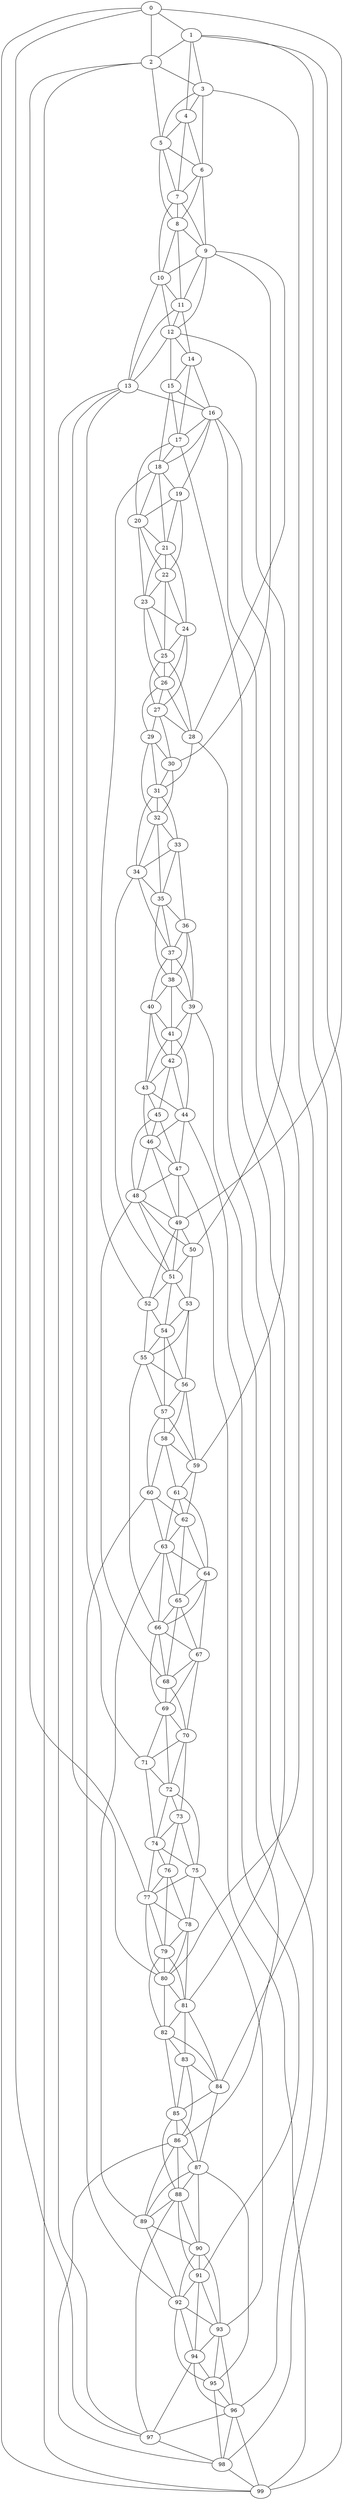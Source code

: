 strict graph "watts_strogatz_graph(100,6,0.1)" {
0;
1;
2;
3;
4;
5;
6;
7;
8;
9;
10;
11;
12;
13;
14;
15;
16;
17;
18;
19;
20;
21;
22;
23;
24;
25;
26;
27;
28;
29;
30;
31;
32;
33;
34;
35;
36;
37;
38;
39;
40;
41;
42;
43;
44;
45;
46;
47;
48;
49;
50;
51;
52;
53;
54;
55;
56;
57;
58;
59;
60;
61;
62;
63;
64;
65;
66;
67;
68;
69;
70;
71;
72;
73;
74;
75;
76;
77;
78;
79;
80;
81;
82;
83;
84;
85;
86;
87;
88;
89;
90;
91;
92;
93;
94;
95;
96;
97;
98;
99;
0 -- 1  [is_available=True, prob="0.947963915046"];
0 -- 2  [is_available=True, prob="0.33514507592"];
0 -- 97  [is_available=True, prob="1.0"];
0 -- 49  [is_available=True, prob="1.0"];
0 -- 99  [is_available=True, prob="0.166806787551"];
1 -- 2  [is_available=True, prob="0.985261071343"];
1 -- 99  [is_available=True, prob="0.669681004385"];
1 -- 4  [is_available=True, prob="0.0992281971409"];
1 -- 98  [is_available=True, prob="0.211926501583"];
1 -- 3  [is_available=True, prob="0.749541421039"];
2 -- 3  [is_available=True, prob="0.205275936754"];
2 -- 5  [is_available=True, prob="0.808664391966"];
2 -- 77  [is_available=True, prob="0.86208167921"];
2 -- 99  [is_available=True, prob="0.926264113873"];
3 -- 4  [is_available=True, prob="0.215038411168"];
3 -- 5  [is_available=True, prob="0.235180327491"];
3 -- 6  [is_available=True, prob="0.220654714376"];
3 -- 84  [is_available=True, prob="1.0"];
4 -- 5  [is_available=True, prob="1.0"];
4 -- 6  [is_available=True, prob="0.20425351021"];
4 -- 7  [is_available=True, prob="1.0"];
5 -- 6  [is_available=True, prob="0.180555707694"];
5 -- 7  [is_available=True, prob="0.446808785333"];
5 -- 8  [is_available=True, prob="0.0271333746732"];
6 -- 7  [is_available=True, prob="0.163762323695"];
6 -- 8  [is_available=True, prob="0.389121364013"];
6 -- 9  [is_available=True, prob="0.711307037914"];
7 -- 8  [is_available=True, prob="0.76806871758"];
7 -- 9  [is_available=True, prob="1.0"];
7 -- 10  [is_available=True, prob="0.854284813234"];
8 -- 9  [is_available=True, prob="0.0632927971544"];
8 -- 10  [is_available=True, prob="1.0"];
8 -- 11  [is_available=True, prob="0.534808267044"];
9 -- 10  [is_available=True, prob="0.0151435349317"];
9 -- 11  [is_available=True, prob="0.441220805678"];
9 -- 12  [is_available=True, prob="0.0473434953108"];
9 -- 28  [is_available=True, prob="0.907568072471"];
9 -- 30  [is_available=True, prob="0.161186323363"];
10 -- 11  [is_available=True, prob="1.0"];
10 -- 12  [is_available=True, prob="0.25365039733"];
10 -- 13  [is_available=True, prob="1.0"];
11 -- 12  [is_available=True, prob="1.0"];
11 -- 13  [is_available=True, prob="0.224801762121"];
11 -- 14  [is_available=True, prob="1.0"];
12 -- 13  [is_available=True, prob="1.0"];
12 -- 14  [is_available=True, prob="0.0192390106665"];
12 -- 15  [is_available=True, prob="0.361672006969"];
12 -- 50  [is_available=True, prob="0.844078462817"];
13 -- 80  [is_available=True, prob="0.62130495761"];
13 -- 97  [is_available=True, prob="0.656739259203"];
13 -- 16  [is_available=True, prob="0.52146971633"];
13 -- 71  [is_available=True, prob="0.773509885099"];
14 -- 15  [is_available=True, prob="0.739366804647"];
14 -- 16  [is_available=True, prob="0.981718011293"];
14 -- 17  [is_available=True, prob="1.0"];
15 -- 16  [is_available=True, prob="0.330419108215"];
15 -- 17  [is_available=True, prob="0.150706583227"];
15 -- 18  [is_available=True, prob="0.641501120396"];
16 -- 80  [is_available=True, prob="0.844437434774"];
16 -- 17  [is_available=True, prob="0.944893226972"];
16 -- 18  [is_available=True, prob="1.0"];
16 -- 19  [is_available=True, prob="1.0"];
16 -- 59  [is_available=True, prob="1.0"];
17 -- 81  [is_available=True, prob="0.00665643097855"];
17 -- 18  [is_available=True, prob="0.444807755751"];
17 -- 20  [is_available=True, prob="0.565347184536"];
18 -- 19  [is_available=True, prob="0.15572698439"];
18 -- 20  [is_available=True, prob="0.340809632923"];
18 -- 21  [is_available=True, prob="1.0"];
18 -- 52  [is_available=True, prob="0.420327512685"];
19 -- 20  [is_available=True, prob="1.0"];
19 -- 21  [is_available=True, prob="0.241989897591"];
19 -- 22  [is_available=True, prob="1.0"];
20 -- 21  [is_available=True, prob="0.678634090848"];
20 -- 22  [is_available=True, prob="0.829542833359"];
20 -- 23  [is_available=True, prob="1.0"];
21 -- 22  [is_available=True, prob="0.88309735786"];
21 -- 23  [is_available=True, prob="0.955807422316"];
21 -- 24  [is_available=True, prob="0.786057786159"];
22 -- 23  [is_available=True, prob="0.0204556632951"];
22 -- 24  [is_available=True, prob="0.233854009044"];
22 -- 25  [is_available=True, prob="0.759257411237"];
23 -- 24  [is_available=True, prob="1.0"];
23 -- 25  [is_available=True, prob="0.289997396476"];
23 -- 26  [is_available=True, prob="1.0"];
24 -- 25  [is_available=True, prob="1.0"];
24 -- 26  [is_available=True, prob="0.714204105311"];
24 -- 27  [is_available=True, prob="0.599081308855"];
25 -- 26  [is_available=True, prob="0.817716181742"];
25 -- 27  [is_available=True, prob="0.247235202668"];
25 -- 28  [is_available=True, prob="0.138007870139"];
26 -- 27  [is_available=True, prob="0.823227302582"];
26 -- 28  [is_available=True, prob="1.0"];
26 -- 29  [is_available=True, prob="0.288873572522"];
27 -- 28  [is_available=True, prob="0.829500445632"];
27 -- 29  [is_available=True, prob="0.877723503494"];
27 -- 30  [is_available=True, prob="0.738393540941"];
28 -- 96  [is_available=True, prob="1.0"];
28 -- 31  [is_available=True, prob="0.466552980493"];
29 -- 32  [is_available=True, prob="1.0"];
29 -- 30  [is_available=True, prob="0.378691075514"];
29 -- 31  [is_available=True, prob="0.0541323105349"];
30 -- 32  [is_available=True, prob="1.0"];
30 -- 31  [is_available=True, prob="1.0"];
31 -- 32  [is_available=True, prob="1.0"];
31 -- 33  [is_available=True, prob="0.826140998272"];
31 -- 34  [is_available=True, prob="1.0"];
32 -- 33  [is_available=True, prob="0.878260320303"];
32 -- 34  [is_available=True, prob="1.0"];
32 -- 35  [is_available=True, prob="1.0"];
33 -- 34  [is_available=True, prob="0.347833375518"];
33 -- 35  [is_available=True, prob="1.0"];
33 -- 36  [is_available=True, prob="0.683952296319"];
34 -- 35  [is_available=True, prob="0.190264330974"];
34 -- 37  [is_available=True, prob="0.065014332404"];
34 -- 51  [is_available=True, prob="0.225154907168"];
35 -- 36  [is_available=True, prob="0.300486994233"];
35 -- 37  [is_available=True, prob="0.207388936806"];
35 -- 38  [is_available=True, prob="0.892715805126"];
36 -- 37  [is_available=True, prob="0.515183286749"];
36 -- 38  [is_available=True, prob="0.820087143026"];
36 -- 39  [is_available=True, prob="1.0"];
37 -- 38  [is_available=True, prob="1.0"];
37 -- 39  [is_available=True, prob="0.385465908718"];
37 -- 40  [is_available=True, prob="1.0"];
38 -- 39  [is_available=True, prob="0.18236473315"];
38 -- 40  [is_available=True, prob="0.809909158324"];
38 -- 41  [is_available=True, prob="0.584725185185"];
39 -- 41  [is_available=True, prob="0.842114258083"];
39 -- 42  [is_available=True, prob="0.287170423122"];
39 -- 86  [is_available=True, prob="0.31163218894"];
40 -- 41  [is_available=True, prob="0.514640134686"];
40 -- 42  [is_available=True, prob="0.845402543341"];
40 -- 43  [is_available=True, prob="0.599007237045"];
41 -- 42  [is_available=True, prob="0.655832684542"];
41 -- 43  [is_available=True, prob="0.0847355409923"];
41 -- 44  [is_available=True, prob="1.0"];
42 -- 43  [is_available=True, prob="1.0"];
42 -- 44  [is_available=True, prob="0.756535549188"];
42 -- 45  [is_available=True, prob="1.0"];
43 -- 44  [is_available=True, prob="1.0"];
43 -- 45  [is_available=True, prob="0.461419991089"];
43 -- 46  [is_available=True, prob="0.386108734221"];
44 -- 46  [is_available=True, prob="0.934462345944"];
44 -- 47  [is_available=True, prob="0.55504233374"];
44 -- 91  [is_available=True, prob="1.0"];
45 -- 46  [is_available=True, prob="0.965876103792"];
45 -- 47  [is_available=True, prob="0.0613340831858"];
45 -- 48  [is_available=True, prob="0.359502473453"];
46 -- 47  [is_available=True, prob="0.850085689392"];
46 -- 48  [is_available=True, prob="0.801912984703"];
46 -- 49  [is_available=True, prob="0.572630917284"];
47 -- 99  [is_available=True, prob="1.0"];
47 -- 48  [is_available=True, prob="1.0"];
47 -- 49  [is_available=True, prob="0.580791124694"];
48 -- 68  [is_available=True, prob="0.544421202829"];
48 -- 49  [is_available=True, prob="0.826924897821"];
48 -- 50  [is_available=True, prob="0.445344341962"];
48 -- 51  [is_available=True, prob="0.157051700793"];
49 -- 50  [is_available=True, prob="0.426924297327"];
49 -- 51  [is_available=True, prob="1.0"];
49 -- 52  [is_available=True, prob="0.35671006197"];
50 -- 51  [is_available=True, prob="0.633410428157"];
50 -- 53  [is_available=True, prob="1.0"];
51 -- 52  [is_available=True, prob="0.331419147182"];
51 -- 53  [is_available=True, prob="0.295021971488"];
51 -- 54  [is_available=True, prob="0.862956885667"];
52 -- 54  [is_available=True, prob="0.546935321606"];
52 -- 55  [is_available=True, prob="1.0"];
53 -- 54  [is_available=True, prob="1.0"];
53 -- 55  [is_available=True, prob="0.834698915285"];
53 -- 56  [is_available=True, prob="0.454505970141"];
54 -- 55  [is_available=True, prob="0.626318472395"];
54 -- 56  [is_available=True, prob="0.72677499221"];
54 -- 57  [is_available=True, prob="0.358848205199"];
55 -- 66  [is_available=True, prob="1.0"];
55 -- 56  [is_available=True, prob="0.829861651248"];
55 -- 57  [is_available=True, prob="0.877706516267"];
56 -- 57  [is_available=True, prob="0.451240329602"];
56 -- 58  [is_available=True, prob="0.999852337538"];
56 -- 59  [is_available=True, prob="0.036767057502"];
57 -- 58  [is_available=True, prob="0.896041812647"];
57 -- 59  [is_available=True, prob="1.0"];
57 -- 60  [is_available=True, prob="0.619502440276"];
58 -- 59  [is_available=True, prob="0.554629033412"];
58 -- 60  [is_available=True, prob="0.49589519971"];
58 -- 61  [is_available=True, prob="0.721290684381"];
59 -- 61  [is_available=True, prob="0.191291004107"];
59 -- 62  [is_available=True, prob="0.180715286724"];
60 -- 92  [is_available=True, prob="0.778045084904"];
60 -- 62  [is_available=True, prob="0.660893378544"];
60 -- 63  [is_available=True, prob="0.895148016083"];
61 -- 64  [is_available=True, prob="0.967482172933"];
61 -- 62  [is_available=True, prob="0.575515667034"];
61 -- 63  [is_available=True, prob="0.885648083425"];
62 -- 64  [is_available=True, prob="0.157205464575"];
62 -- 65  [is_available=True, prob="0.141995461519"];
62 -- 63  [is_available=True, prob="0.287049415569"];
63 -- 64  [is_available=True, prob="0.905508696081"];
63 -- 65  [is_available=True, prob="0.160865420007"];
63 -- 66  [is_available=True, prob="0.48294530313"];
63 -- 89  [is_available=True, prob="0.245085346344"];
64 -- 65  [is_available=True, prob="1.0"];
64 -- 66  [is_available=True, prob="0.303473828469"];
64 -- 67  [is_available=True, prob="0.273101747164"];
65 -- 66  [is_available=True, prob="0.637702438418"];
65 -- 67  [is_available=True, prob="0.0682063208585"];
65 -- 68  [is_available=True, prob="1.0"];
66 -- 67  [is_available=True, prob="0.677176661731"];
66 -- 68  [is_available=True, prob="0.413757829729"];
66 -- 69  [is_available=True, prob="0.0951569203205"];
67 -- 68  [is_available=True, prob="0.292140443031"];
67 -- 69  [is_available=True, prob="1.0"];
67 -- 70  [is_available=True, prob="1.0"];
68 -- 69  [is_available=True, prob="0.735675379321"];
68 -- 70  [is_available=True, prob="0.390226196683"];
69 -- 70  [is_available=True, prob="0.88297352344"];
69 -- 71  [is_available=True, prob="1.0"];
69 -- 72  [is_available=True, prob="0.683474997971"];
70 -- 71  [is_available=True, prob="0.800350180207"];
70 -- 72  [is_available=True, prob="0.712838686425"];
70 -- 73  [is_available=True, prob="1.0"];
71 -- 72  [is_available=True, prob="0.357750690761"];
71 -- 74  [is_available=True, prob="0.841139893807"];
72 -- 73  [is_available=True, prob="0.57211900812"];
72 -- 74  [is_available=True, prob="0.306134345549"];
72 -- 75  [is_available=True, prob="0.0575633697757"];
73 -- 74  [is_available=True, prob="0.440763874696"];
73 -- 75  [is_available=True, prob="0.447939520517"];
73 -- 76  [is_available=True, prob="1.0"];
74 -- 75  [is_available=True, prob="0.936551601437"];
74 -- 76  [is_available=True, prob="0.221287895973"];
74 -- 77  [is_available=True, prob="0.943782376949"];
75 -- 77  [is_available=True, prob="0.73918453154"];
75 -- 78  [is_available=True, prob="0.446568471171"];
75 -- 93  [is_available=True, prob="0.942974016502"];
76 -- 77  [is_available=True, prob="0.718776885864"];
76 -- 78  [is_available=True, prob="0.843861294623"];
76 -- 79  [is_available=True, prob="0.593608767494"];
77 -- 78  [is_available=True, prob="0.492404419339"];
77 -- 79  [is_available=True, prob="0.0681471841987"];
77 -- 80  [is_available=True, prob="0.0689775090557"];
78 -- 79  [is_available=True, prob="1.0"];
78 -- 80  [is_available=True, prob="0.680796270767"];
78 -- 81  [is_available=True, prob="0.199970425507"];
79 -- 80  [is_available=True, prob="0.891584056071"];
79 -- 81  [is_available=True, prob="0.343734954922"];
79 -- 82  [is_available=True, prob="0.0804867522919"];
80 -- 81  [is_available=True, prob="0.555941053884"];
80 -- 82  [is_available=True, prob="1.0"];
81 -- 82  [is_available=True, prob="1.0"];
81 -- 83  [is_available=True, prob="0.915804571517"];
81 -- 84  [is_available=True, prob="0.0654344439178"];
82 -- 83  [is_available=True, prob="1.0"];
82 -- 84  [is_available=True, prob="0.50813539508"];
82 -- 85  [is_available=True, prob="0.0567938491655"];
83 -- 84  [is_available=True, prob="0.107153649895"];
83 -- 85  [is_available=True, prob="0.313281857872"];
83 -- 86  [is_available=True, prob="0.801227450238"];
84 -- 85  [is_available=True, prob="1.0"];
84 -- 87  [is_available=True, prob="1.0"];
85 -- 86  [is_available=True, prob="0.390403557013"];
85 -- 87  [is_available=True, prob="0.277922529724"];
85 -- 88  [is_available=True, prob="0.867081142549"];
86 -- 98  [is_available=True, prob="0.461985351964"];
86 -- 87  [is_available=True, prob="1.0"];
86 -- 88  [is_available=True, prob="0.876414593699"];
86 -- 89  [is_available=True, prob="0.675309559296"];
87 -- 88  [is_available=True, prob="0.555860211659"];
87 -- 89  [is_available=True, prob="0.74892234479"];
87 -- 90  [is_available=True, prob="0.131415351831"];
87 -- 95  [is_available=True, prob="0.0108479448563"];
88 -- 97  [is_available=True, prob="0.629936639167"];
88 -- 89  [is_available=True, prob="0.33056171355"];
88 -- 90  [is_available=True, prob="1.0"];
88 -- 91  [is_available=True, prob="0.661564309124"];
89 -- 90  [is_available=True, prob="1.0"];
89 -- 92  [is_available=True, prob="0.628292199859"];
90 -- 91  [is_available=True, prob="0.426663842347"];
90 -- 92  [is_available=True, prob="0.577163430289"];
90 -- 93  [is_available=True, prob="0.943864653181"];
91 -- 92  [is_available=True, prob="0.945231452056"];
91 -- 93  [is_available=True, prob="0.597918863864"];
91 -- 94  [is_available=True, prob="0.325270576891"];
92 -- 93  [is_available=True, prob="0.137966120809"];
92 -- 94  [is_available=True, prob="0.45983630814"];
92 -- 95  [is_available=True, prob="0.152416657512"];
93 -- 96  [is_available=True, prob="1.0"];
93 -- 94  [is_available=True, prob="1.0"];
93 -- 95  [is_available=True, prob="0.603321194157"];
94 -- 96  [is_available=True, prob="0.636097549578"];
94 -- 97  [is_available=True, prob="0.32947446375"];
94 -- 95  [is_available=True, prob="0.302261330691"];
95 -- 96  [is_available=True, prob="0.738751288419"];
95 -- 98  [is_available=True, prob="0.651806483877"];
96 -- 97  [is_available=True, prob="0.898281503384"];
96 -- 98  [is_available=True, prob="0.191171573473"];
96 -- 99  [is_available=True, prob="0.977751647447"];
97 -- 98  [is_available=True, prob="0.16081422043"];
98 -- 99  [is_available=True, prob="0.0663464245964"];
}
